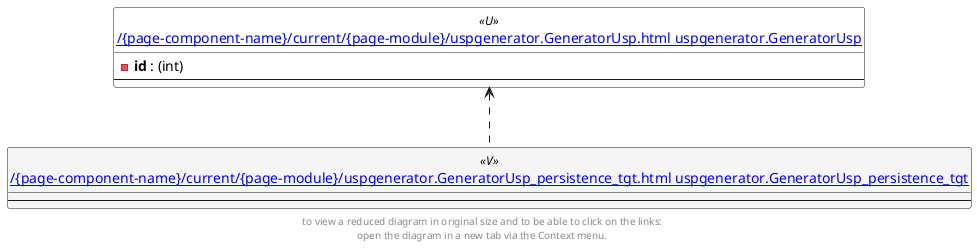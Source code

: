 @startuml
'Left to right direction
top to bottom direction
hide circle
'avoide "." issues:
set namespaceSeparator none


skinparam class {
  BackgroundColor White
  BackgroundColor<<FN>> Yellow
  BackgroundColor<<FS>> Yellow
  BackgroundColor<<FT>> LightGray
  BackgroundColor<<IF>> Yellow
  BackgroundColor<<IS>> Yellow
  BackgroundColor<<P>> Aqua
  BackgroundColor<<PC>> Aqua
  BackgroundColor<<SN>> Yellow
  BackgroundColor<<SO>> SlateBlue
  BackgroundColor<<TF>> LightGray
  BackgroundColor<<TR>> Tomato
  BackgroundColor<<U>> White
  BackgroundColor<<V>> WhiteSmoke
  BackgroundColor<<X>> Aqua
}


entity "[[{site-url}/{page-component-name}/current/{page-module}/uspgenerator.GeneratorUsp.html uspgenerator.GeneratorUsp]]" as uspgenerator.GeneratorUsp << U >> {
  - **id** : (int)
  --
}

entity "[[{site-url}/{page-component-name}/current/{page-module}/uspgenerator.GeneratorUsp_persistence_tgt.html uspgenerator.GeneratorUsp_persistence_tgt]]" as uspgenerator.GeneratorUsp_persistence_tgt << V >> {
  --
}

uspgenerator.GeneratorUsp <.. uspgenerator.GeneratorUsp_persistence_tgt
footer
to view a reduced diagram in original size and to be able to click on the links:
open the diagram in a new tab via the Context menu.
end footer

@enduml

